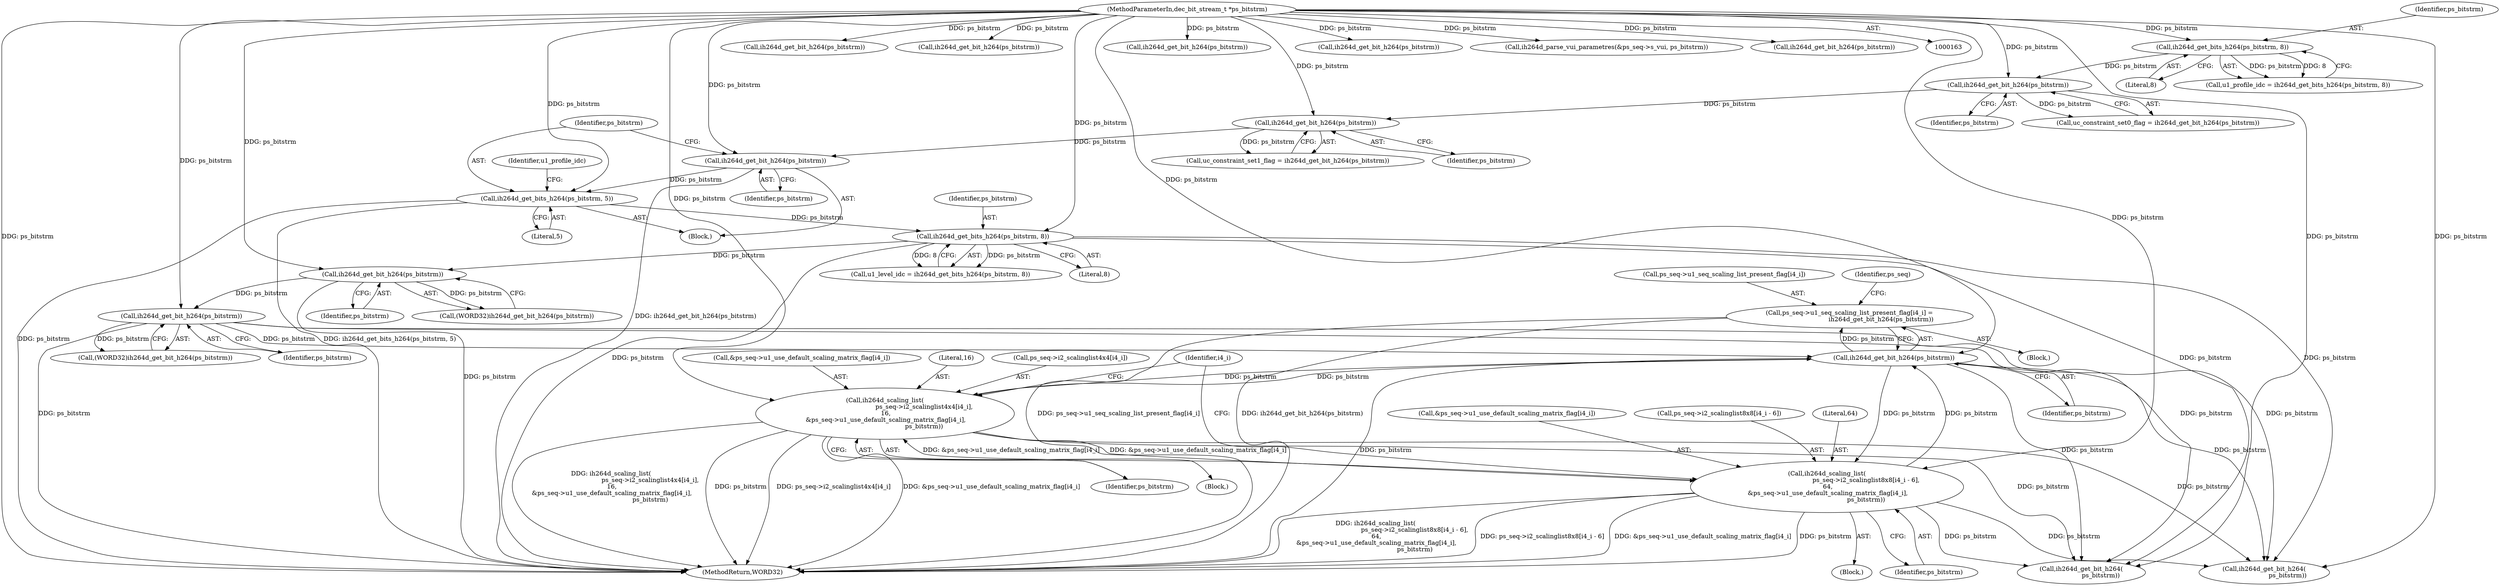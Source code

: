 digraph "0_Android_42cf02965b11c397dd37a0063e683cef005bc0ae@pointer" {
"1000506" [label="(Call,ps_seq->u1_seq_scaling_list_present_flag[i4_i] =\n                                ih264d_get_bit_h264(ps_bitstrm))"];
"1000512" [label="(Call,ih264d_get_bit_h264(ps_bitstrm))"];
"1000533" [label="(Call,ih264d_scaling_list(\n                                        ps_seq->i2_scalinglist4x4[i4_i],\n 16,\n &ps_seq->u1_use_default_scaling_matrix_flag[i4_i],\n                                        ps_bitstrm))"];
"1000549" [label="(Call,ih264d_scaling_list(\n                                        ps_seq->i2_scalinglist8x8[i4_i - 6],\n 64,\n &ps_seq->u1_use_default_scaling_matrix_flag[i4_i],\n                                        ps_bitstrm))"];
"1000165" [label="(MethodParameterIn,dec_bit_stream_t *ps_bitstrm)"];
"1000489" [label="(Call,ih264d_get_bit_h264(ps_bitstrm))"];
"1000472" [label="(Call,ih264d_get_bit_h264(ps_bitstrm))"];
"1000291" [label="(Call,ih264d_get_bits_h264(ps_bitstrm, 8))"];
"1000258" [label="(Call,ih264d_get_bits_h264(ps_bitstrm, 5))"];
"1000256" [label="(Call,ih264d_get_bit_h264(ps_bitstrm))"];
"1000254" [label="(Call,ih264d_get_bit_h264(ps_bitstrm))"];
"1000250" [label="(Call,ih264d_get_bit_h264(ps_bitstrm))"];
"1000242" [label="(Call,ih264d_get_bits_h264(ps_bitstrm, 8))"];
"1001001" [label="(Call,ih264d_get_bit_h264(ps_bitstrm))"];
"1000291" [label="(Call,ih264d_get_bits_h264(ps_bitstrm, 8))"];
"1000534" [label="(Call,ps_seq->i2_scalinglist4x4[i4_i])"];
"1000564" [label="(Identifier,ps_bitstrm)"];
"1000513" [label="(Identifier,ps_bitstrm)"];
"1000250" [label="(Call,ih264d_get_bit_h264(ps_bitstrm))"];
"1000166" [label="(Block,)"];
"1000251" [label="(Identifier,ps_bitstrm)"];
"1000948" [label="(Call,ih264d_get_bit_h264(ps_bitstrm))"];
"1001477" [label="(MethodReturn,WORD32)"];
"1000252" [label="(Call,uc_constraint_set1_flag = ih264d_get_bit_h264(ps_bitstrm))"];
"1000255" [label="(Identifier,ps_bitstrm)"];
"1000258" [label="(Call,ih264d_get_bits_h264(ps_bitstrm, 5))"];
"1000546" [label="(Identifier,ps_bitstrm)"];
"1000470" [label="(Call,(WORD32)ih264d_get_bit_h264(ps_bitstrm))"];
"1000473" [label="(Identifier,ps_bitstrm)"];
"1000682" [label="(Call,ih264d_get_bit_h264(\n                        ps_bitstrm))"];
"1000256" [label="(Call,ih264d_get_bit_h264(ps_bitstrm))"];
"1000289" [label="(Call,u1_level_idc = ih264d_get_bits_h264(ps_bitstrm, 8))"];
"1000540" [label="(Call,&ps_seq->u1_use_default_scaling_matrix_flag[i4_i])"];
"1000292" [label="(Identifier,ps_bitstrm)"];
"1000257" [label="(Identifier,ps_bitstrm)"];
"1000890" [label="(Call,ih264d_get_bit_h264(ps_bitstrm))"];
"1000254" [label="(Call,ih264d_get_bit_h264(ps_bitstrm))"];
"1000293" [label="(Literal,8)"];
"1000248" [label="(Call,uc_constraint_set0_flag = ih264d_get_bit_h264(ps_bitstrm))"];
"1000260" [label="(Literal,5)"];
"1000504" [label="(Identifier,i4_i)"];
"1000532" [label="(Block,)"];
"1000507" [label="(Call,ps_seq->u1_seq_scaling_list_present_flag[i4_i])"];
"1000549" [label="(Call,ih264d_scaling_list(\n                                        ps_seq->i2_scalinglist8x8[i4_i - 6],\n 64,\n &ps_seq->u1_use_default_scaling_matrix_flag[i4_i],\n                                        ps_bitstrm))"];
"1000165" [label="(MethodParameterIn,dec_bit_stream_t *ps_bitstrm)"];
"1000244" [label="(Literal,8)"];
"1000808" [label="(Call,ih264d_get_bit_h264(\n                    ps_bitstrm))"];
"1000240" [label="(Call,u1_profile_idc = ih264d_get_bits_h264(ps_bitstrm, 8))"];
"1000505" [label="(Block,)"];
"1000558" [label="(Call,&ps_seq->u1_use_default_scaling_matrix_flag[i4_i])"];
"1000548" [label="(Block,)"];
"1000472" [label="(Call,ih264d_get_bit_h264(ps_bitstrm))"];
"1000931" [label="(Call,ih264d_get_bit_h264(ps_bitstrm))"];
"1000539" [label="(Literal,16)"];
"1000264" [label="(Identifier,u1_profile_idc)"];
"1000512" [label="(Call,ih264d_get_bit_h264(ps_bitstrm))"];
"1000506" [label="(Call,ps_seq->u1_seq_scaling_list_present_flag[i4_i] =\n                                ih264d_get_bit_h264(ps_bitstrm))"];
"1000242" [label="(Call,ih264d_get_bits_h264(ps_bitstrm, 8))"];
"1000243" [label="(Identifier,ps_bitstrm)"];
"1000533" [label="(Call,ih264d_scaling_list(\n                                        ps_seq->i2_scalinglist4x4[i4_i],\n 16,\n &ps_seq->u1_use_default_scaling_matrix_flag[i4_i],\n                                        ps_bitstrm))"];
"1000550" [label="(Call,ps_seq->i2_scalinglist8x8[i4_i - 6])"];
"1000490" [label="(Identifier,ps_bitstrm)"];
"1000557" [label="(Literal,64)"];
"1000517" [label="(Identifier,ps_seq)"];
"1001296" [label="(Call,ih264d_parse_vui_parametres(&ps_seq->s_vui, ps_bitstrm))"];
"1000487" [label="(Call,(WORD32)ih264d_get_bit_h264(ps_bitstrm))"];
"1000259" [label="(Identifier,ps_bitstrm)"];
"1000957" [label="(Call,ih264d_get_bit_h264(ps_bitstrm))"];
"1000489" [label="(Call,ih264d_get_bit_h264(ps_bitstrm))"];
"1000506" -> "1000505"  [label="AST: "];
"1000506" -> "1000512"  [label="CFG: "];
"1000507" -> "1000506"  [label="AST: "];
"1000512" -> "1000506"  [label="AST: "];
"1000517" -> "1000506"  [label="CFG: "];
"1000506" -> "1001477"  [label="DDG: ps_seq->u1_seq_scaling_list_present_flag[i4_i]"];
"1000506" -> "1001477"  [label="DDG: ih264d_get_bit_h264(ps_bitstrm)"];
"1000512" -> "1000506"  [label="DDG: ps_bitstrm"];
"1000512" -> "1000513"  [label="CFG: "];
"1000513" -> "1000512"  [label="AST: "];
"1000512" -> "1001477"  [label="DDG: ps_bitstrm"];
"1000533" -> "1000512"  [label="DDG: ps_bitstrm"];
"1000549" -> "1000512"  [label="DDG: ps_bitstrm"];
"1000489" -> "1000512"  [label="DDG: ps_bitstrm"];
"1000165" -> "1000512"  [label="DDG: ps_bitstrm"];
"1000512" -> "1000533"  [label="DDG: ps_bitstrm"];
"1000512" -> "1000549"  [label="DDG: ps_bitstrm"];
"1000512" -> "1000682"  [label="DDG: ps_bitstrm"];
"1000512" -> "1000808"  [label="DDG: ps_bitstrm"];
"1000533" -> "1000532"  [label="AST: "];
"1000533" -> "1000546"  [label="CFG: "];
"1000534" -> "1000533"  [label="AST: "];
"1000539" -> "1000533"  [label="AST: "];
"1000540" -> "1000533"  [label="AST: "];
"1000546" -> "1000533"  [label="AST: "];
"1000504" -> "1000533"  [label="CFG: "];
"1000533" -> "1001477"  [label="DDG: &ps_seq->u1_use_default_scaling_matrix_flag[i4_i]"];
"1000533" -> "1001477"  [label="DDG: ih264d_scaling_list(\n                                        ps_seq->i2_scalinglist4x4[i4_i],\n 16,\n &ps_seq->u1_use_default_scaling_matrix_flag[i4_i],\n                                        ps_bitstrm)"];
"1000533" -> "1001477"  [label="DDG: ps_bitstrm"];
"1000533" -> "1001477"  [label="DDG: ps_seq->i2_scalinglist4x4[i4_i]"];
"1000549" -> "1000533"  [label="DDG: &ps_seq->u1_use_default_scaling_matrix_flag[i4_i]"];
"1000165" -> "1000533"  [label="DDG: ps_bitstrm"];
"1000533" -> "1000549"  [label="DDG: &ps_seq->u1_use_default_scaling_matrix_flag[i4_i]"];
"1000533" -> "1000682"  [label="DDG: ps_bitstrm"];
"1000533" -> "1000808"  [label="DDG: ps_bitstrm"];
"1000549" -> "1000548"  [label="AST: "];
"1000549" -> "1000564"  [label="CFG: "];
"1000550" -> "1000549"  [label="AST: "];
"1000557" -> "1000549"  [label="AST: "];
"1000558" -> "1000549"  [label="AST: "];
"1000564" -> "1000549"  [label="AST: "];
"1000504" -> "1000549"  [label="CFG: "];
"1000549" -> "1001477"  [label="DDG: ps_seq->i2_scalinglist8x8[i4_i - 6]"];
"1000549" -> "1001477"  [label="DDG: &ps_seq->u1_use_default_scaling_matrix_flag[i4_i]"];
"1000549" -> "1001477"  [label="DDG: ps_bitstrm"];
"1000549" -> "1001477"  [label="DDG: ih264d_scaling_list(\n                                        ps_seq->i2_scalinglist8x8[i4_i - 6],\n 64,\n &ps_seq->u1_use_default_scaling_matrix_flag[i4_i],\n                                        ps_bitstrm)"];
"1000165" -> "1000549"  [label="DDG: ps_bitstrm"];
"1000549" -> "1000682"  [label="DDG: ps_bitstrm"];
"1000549" -> "1000808"  [label="DDG: ps_bitstrm"];
"1000165" -> "1000163"  [label="AST: "];
"1000165" -> "1001477"  [label="DDG: ps_bitstrm"];
"1000165" -> "1000242"  [label="DDG: ps_bitstrm"];
"1000165" -> "1000250"  [label="DDG: ps_bitstrm"];
"1000165" -> "1000254"  [label="DDG: ps_bitstrm"];
"1000165" -> "1000256"  [label="DDG: ps_bitstrm"];
"1000165" -> "1000258"  [label="DDG: ps_bitstrm"];
"1000165" -> "1000291"  [label="DDG: ps_bitstrm"];
"1000165" -> "1000472"  [label="DDG: ps_bitstrm"];
"1000165" -> "1000489"  [label="DDG: ps_bitstrm"];
"1000165" -> "1000682"  [label="DDG: ps_bitstrm"];
"1000165" -> "1000808"  [label="DDG: ps_bitstrm"];
"1000165" -> "1000890"  [label="DDG: ps_bitstrm"];
"1000165" -> "1000931"  [label="DDG: ps_bitstrm"];
"1000165" -> "1000948"  [label="DDG: ps_bitstrm"];
"1000165" -> "1000957"  [label="DDG: ps_bitstrm"];
"1000165" -> "1001001"  [label="DDG: ps_bitstrm"];
"1000165" -> "1001296"  [label="DDG: ps_bitstrm"];
"1000489" -> "1000487"  [label="AST: "];
"1000489" -> "1000490"  [label="CFG: "];
"1000490" -> "1000489"  [label="AST: "];
"1000487" -> "1000489"  [label="CFG: "];
"1000489" -> "1001477"  [label="DDG: ps_bitstrm"];
"1000489" -> "1000487"  [label="DDG: ps_bitstrm"];
"1000472" -> "1000489"  [label="DDG: ps_bitstrm"];
"1000489" -> "1000682"  [label="DDG: ps_bitstrm"];
"1000489" -> "1000808"  [label="DDG: ps_bitstrm"];
"1000472" -> "1000470"  [label="AST: "];
"1000472" -> "1000473"  [label="CFG: "];
"1000473" -> "1000472"  [label="AST: "];
"1000470" -> "1000472"  [label="CFG: "];
"1000472" -> "1001477"  [label="DDG: ps_bitstrm"];
"1000472" -> "1000470"  [label="DDG: ps_bitstrm"];
"1000291" -> "1000472"  [label="DDG: ps_bitstrm"];
"1000291" -> "1000289"  [label="AST: "];
"1000291" -> "1000293"  [label="CFG: "];
"1000292" -> "1000291"  [label="AST: "];
"1000293" -> "1000291"  [label="AST: "];
"1000289" -> "1000291"  [label="CFG: "];
"1000291" -> "1001477"  [label="DDG: ps_bitstrm"];
"1000291" -> "1000289"  [label="DDG: ps_bitstrm"];
"1000291" -> "1000289"  [label="DDG: 8"];
"1000258" -> "1000291"  [label="DDG: ps_bitstrm"];
"1000291" -> "1000682"  [label="DDG: ps_bitstrm"];
"1000291" -> "1000808"  [label="DDG: ps_bitstrm"];
"1000258" -> "1000166"  [label="AST: "];
"1000258" -> "1000260"  [label="CFG: "];
"1000259" -> "1000258"  [label="AST: "];
"1000260" -> "1000258"  [label="AST: "];
"1000264" -> "1000258"  [label="CFG: "];
"1000258" -> "1001477"  [label="DDG: ps_bitstrm"];
"1000258" -> "1001477"  [label="DDG: ih264d_get_bits_h264(ps_bitstrm, 5)"];
"1000256" -> "1000258"  [label="DDG: ps_bitstrm"];
"1000256" -> "1000166"  [label="AST: "];
"1000256" -> "1000257"  [label="CFG: "];
"1000257" -> "1000256"  [label="AST: "];
"1000259" -> "1000256"  [label="CFG: "];
"1000256" -> "1001477"  [label="DDG: ih264d_get_bit_h264(ps_bitstrm)"];
"1000254" -> "1000256"  [label="DDG: ps_bitstrm"];
"1000254" -> "1000252"  [label="AST: "];
"1000254" -> "1000255"  [label="CFG: "];
"1000255" -> "1000254"  [label="AST: "];
"1000252" -> "1000254"  [label="CFG: "];
"1000254" -> "1000252"  [label="DDG: ps_bitstrm"];
"1000250" -> "1000254"  [label="DDG: ps_bitstrm"];
"1000250" -> "1000248"  [label="AST: "];
"1000250" -> "1000251"  [label="CFG: "];
"1000251" -> "1000250"  [label="AST: "];
"1000248" -> "1000250"  [label="CFG: "];
"1000250" -> "1000248"  [label="DDG: ps_bitstrm"];
"1000242" -> "1000250"  [label="DDG: ps_bitstrm"];
"1000242" -> "1000240"  [label="AST: "];
"1000242" -> "1000244"  [label="CFG: "];
"1000243" -> "1000242"  [label="AST: "];
"1000244" -> "1000242"  [label="AST: "];
"1000240" -> "1000242"  [label="CFG: "];
"1000242" -> "1000240"  [label="DDG: ps_bitstrm"];
"1000242" -> "1000240"  [label="DDG: 8"];
}
